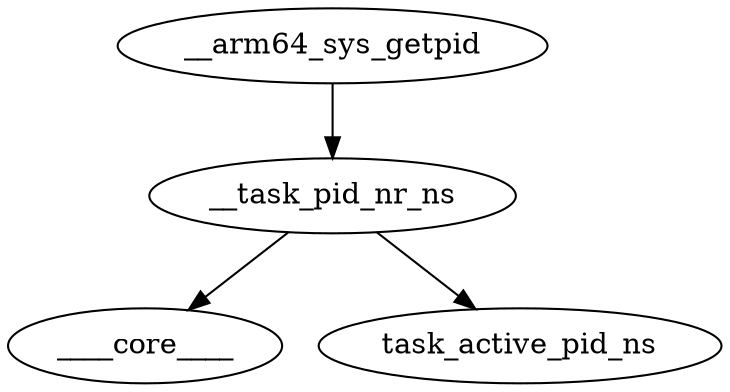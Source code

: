 digraph kerncollapsed {
    "__arm64_sys_getpid" [color="black"];
    "__task_pid_nr_ns" [color="black"];
    "____core____" [color="kernel"];
    "task_active_pid_ns" [color="black"];
    "__arm64_sys_getpid" -> "__task_pid_nr_ns" [color="black"];
    "__task_pid_nr_ns" -> "task_active_pid_ns" [color="black"];
    "__task_pid_nr_ns" -> "____core____" [color="black"];
}

